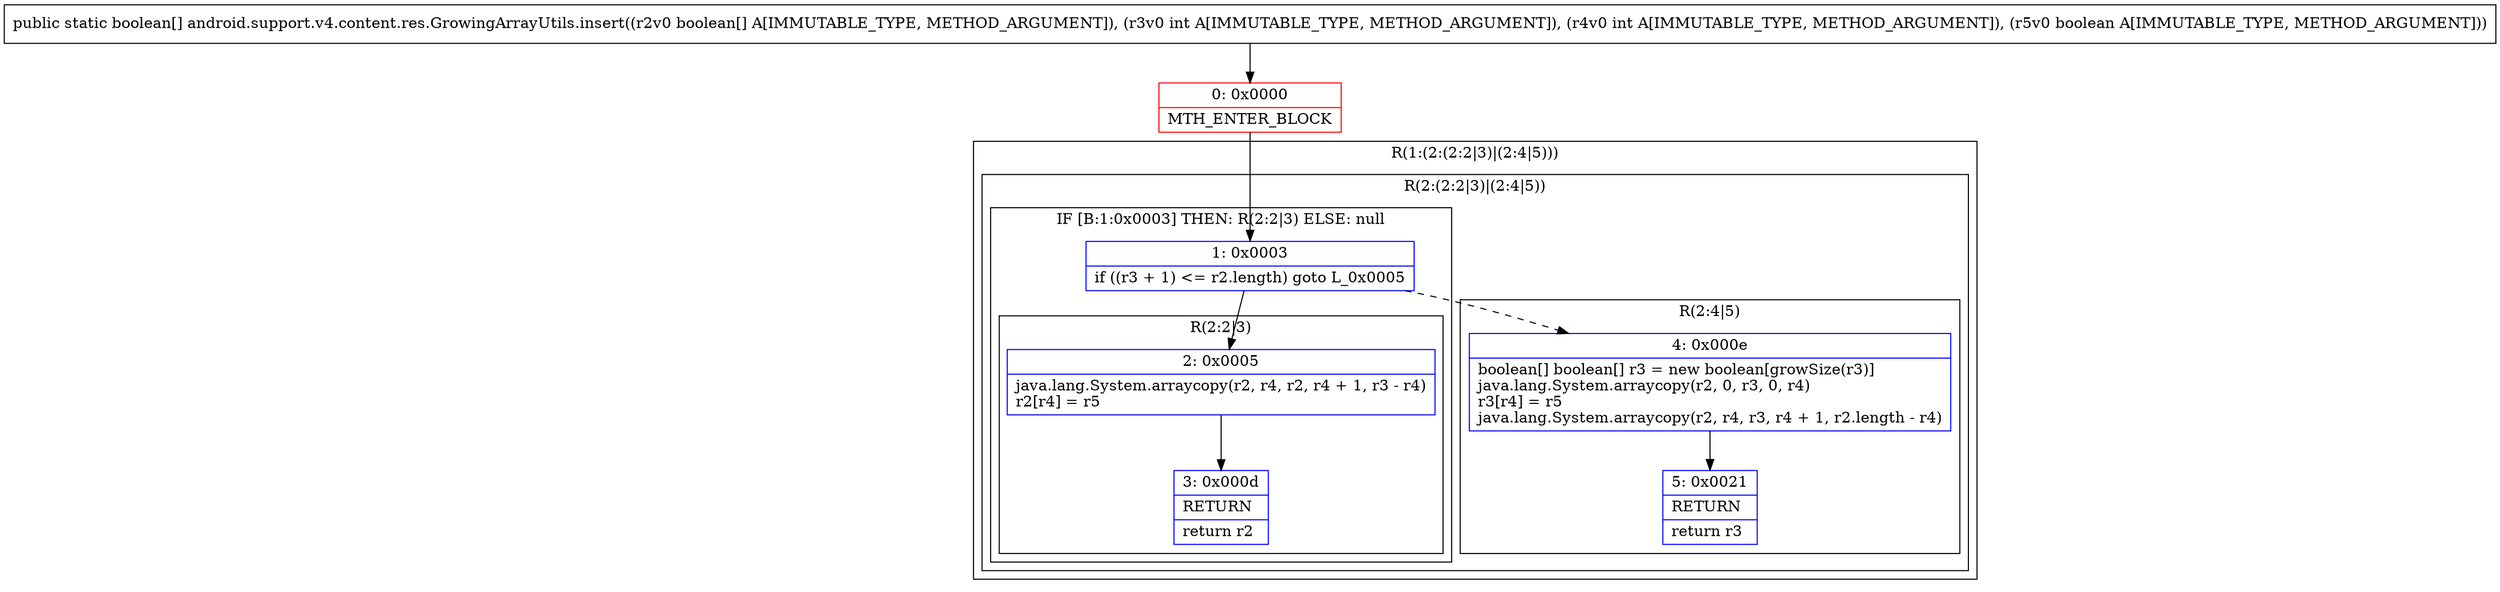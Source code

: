 digraph "CFG forandroid.support.v4.content.res.GrowingArrayUtils.insert([ZIIZ)[Z" {
subgraph cluster_Region_1291107521 {
label = "R(1:(2:(2:2|3)|(2:4|5)))";
node [shape=record,color=blue];
subgraph cluster_Region_260598821 {
label = "R(2:(2:2|3)|(2:4|5))";
node [shape=record,color=blue];
subgraph cluster_IfRegion_358173628 {
label = "IF [B:1:0x0003] THEN: R(2:2|3) ELSE: null";
node [shape=record,color=blue];
Node_1 [shape=record,label="{1\:\ 0x0003|if ((r3 + 1) \<= r2.length) goto L_0x0005\l}"];
subgraph cluster_Region_787549302 {
label = "R(2:2|3)";
node [shape=record,color=blue];
Node_2 [shape=record,label="{2\:\ 0x0005|java.lang.System.arraycopy(r2, r4, r2, r4 + 1, r3 \- r4)\lr2[r4] = r5\l}"];
Node_3 [shape=record,label="{3\:\ 0x000d|RETURN\l|return r2\l}"];
}
}
subgraph cluster_Region_1259470605 {
label = "R(2:4|5)";
node [shape=record,color=blue];
Node_4 [shape=record,label="{4\:\ 0x000e|boolean[] boolean[] r3 = new boolean[growSize(r3)]\ljava.lang.System.arraycopy(r2, 0, r3, 0, r4)\lr3[r4] = r5\ljava.lang.System.arraycopy(r2, r4, r3, r4 + 1, r2.length \- r4)\l}"];
Node_5 [shape=record,label="{5\:\ 0x0021|RETURN\l|return r3\l}"];
}
}
}
Node_0 [shape=record,color=red,label="{0\:\ 0x0000|MTH_ENTER_BLOCK\l}"];
MethodNode[shape=record,label="{public static boolean[] android.support.v4.content.res.GrowingArrayUtils.insert((r2v0 boolean[] A[IMMUTABLE_TYPE, METHOD_ARGUMENT]), (r3v0 int A[IMMUTABLE_TYPE, METHOD_ARGUMENT]), (r4v0 int A[IMMUTABLE_TYPE, METHOD_ARGUMENT]), (r5v0 boolean A[IMMUTABLE_TYPE, METHOD_ARGUMENT])) }"];
MethodNode -> Node_0;
Node_1 -> Node_2;
Node_1 -> Node_4[style=dashed];
Node_2 -> Node_3;
Node_4 -> Node_5;
Node_0 -> Node_1;
}

